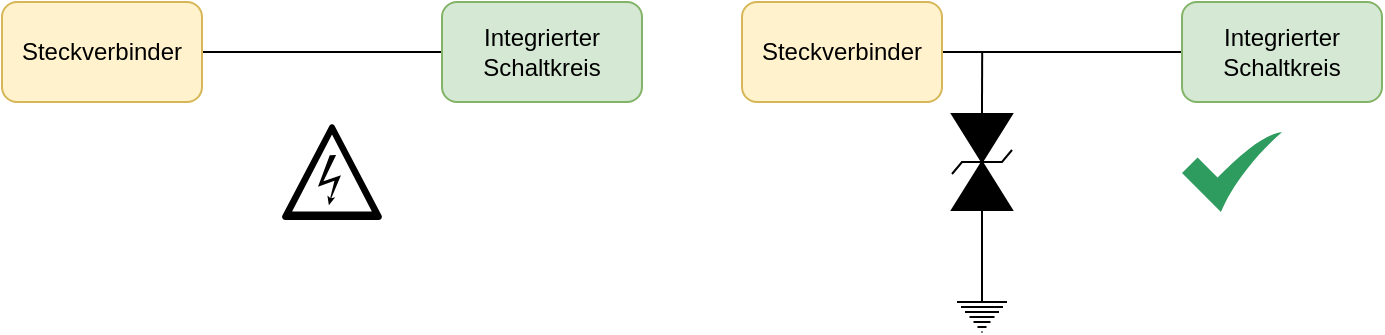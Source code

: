 <mxfile version="16.1.2" type="device"><diagram id="x8VeiBvoLtN68kTHDB-k" name="Page-1"><mxGraphModel dx="1088" dy="1011" grid="1" gridSize="10" guides="1" tooltips="1" connect="1" arrows="1" fold="1" page="1" pageScale="1" pageWidth="1169" pageHeight="827" math="0" shadow="0"><root><mxCell id="0"/><mxCell id="1" parent="0"/><mxCell id="4inLjxPPDdFxnOIXmur8-10" style="edgeStyle=orthogonalEdgeStyle;rounded=0;orthogonalLoop=1;jettySize=auto;html=1;exitX=1;exitY=0.5;exitDx=0;exitDy=0;entryX=0;entryY=0.5;entryDx=0;entryDy=0;endArrow=none;endFill=0;" parent="1" source="4inLjxPPDdFxnOIXmur8-2" target="4inLjxPPDdFxnOIXmur8-9" edge="1"><mxGeometry relative="1" as="geometry"/></mxCell><mxCell id="4inLjxPPDdFxnOIXmur8-2" value="Steckverbinder" style="rounded=1;whiteSpace=wrap;html=1;fillColor=#fff2cc;strokeColor=#d6b656;" parent="1" vertex="1"><mxGeometry x="40" y="40" width="100" height="50" as="geometry"/></mxCell><mxCell id="4inLjxPPDdFxnOIXmur8-9" value="Integrierter Schaltkreis" style="rounded=1;whiteSpace=wrap;html=1;fillColor=#d5e8d4;strokeColor=#82b366;" parent="1" vertex="1"><mxGeometry x="260" y="40" width="100" height="50" as="geometry"/></mxCell><mxCell id="4inLjxPPDdFxnOIXmur8-15" style="edgeStyle=orthogonalEdgeStyle;rounded=0;orthogonalLoop=1;jettySize=auto;html=1;exitX=1;exitY=0.5;exitDx=0;exitDy=0;exitPerimeter=0;endArrow=none;endFill=0;" parent="1" source="4inLjxPPDdFxnOIXmur8-11" edge="1"><mxGeometry relative="1" as="geometry"><mxPoint x="530.095" y="65" as="targetPoint"/></mxGeometry></mxCell><mxCell id="4inLjxPPDdFxnOIXmur8-19" style="edgeStyle=orthogonalEdgeStyle;rounded=0;orthogonalLoop=1;jettySize=auto;html=1;exitX=0;exitY=0.5;exitDx=0;exitDy=0;exitPerimeter=0;entryX=0.5;entryY=0;entryDx=0;entryDy=0;entryPerimeter=0;endArrow=none;endFill=0;" parent="1" source="4inLjxPPDdFxnOIXmur8-11" target="4inLjxPPDdFxnOIXmur8-18" edge="1"><mxGeometry relative="1" as="geometry"/></mxCell><mxCell id="4inLjxPPDdFxnOIXmur8-11" value="" style="pointerEvents=1;fillColor=strokeColor;verticalLabelPosition=bottom;shadow=0;dashed=0;align=center;html=1;verticalAlign=top;shape=mxgraph.electrical.diodes.transorb_2;rotation=-90;" parent="1" vertex="1"><mxGeometry x="500" y="105" width="60" height="30" as="geometry"/></mxCell><mxCell id="4inLjxPPDdFxnOIXmur8-12" style="edgeStyle=orthogonalEdgeStyle;rounded=0;orthogonalLoop=1;jettySize=auto;html=1;exitX=1;exitY=0.5;exitDx=0;exitDy=0;entryX=0;entryY=0.5;entryDx=0;entryDy=0;endArrow=none;endFill=0;" parent="1" source="4inLjxPPDdFxnOIXmur8-13" target="4inLjxPPDdFxnOIXmur8-14" edge="1"><mxGeometry relative="1" as="geometry"/></mxCell><mxCell id="4inLjxPPDdFxnOIXmur8-13" value="Steckverbinder" style="rounded=1;whiteSpace=wrap;html=1;fillColor=#fff2cc;strokeColor=#d6b656;" parent="1" vertex="1"><mxGeometry x="410" y="40" width="100" height="50" as="geometry"/></mxCell><mxCell id="4inLjxPPDdFxnOIXmur8-14" value="Integrierter Schaltkreis" style="rounded=1;whiteSpace=wrap;html=1;fillColor=#d5e8d4;strokeColor=#82b366;" parent="1" vertex="1"><mxGeometry x="630" y="40" width="100" height="50" as="geometry"/></mxCell><mxCell id="4inLjxPPDdFxnOIXmur8-18" value="" style="pointerEvents=1;verticalLabelPosition=bottom;shadow=0;dashed=0;align=center;html=1;verticalAlign=top;shape=mxgraph.electrical.signal_sources.protective_earth;" parent="1" vertex="1"><mxGeometry x="517.5" y="185" width="25" height="20" as="geometry"/></mxCell><mxCell id="4inLjxPPDdFxnOIXmur8-20" value="" style="sketch=0;html=1;aspect=fixed;strokeColor=none;shadow=0;align=center;verticalAlign=top;fillColor=#2D9C5E;shape=mxgraph.gcp2.check" parent="1" vertex="1"><mxGeometry x="630" y="105" width="50" height="40" as="geometry"/></mxCell><mxCell id="4inLjxPPDdFxnOIXmur8-22" value="" style="shape=mxgraph.signs.safety.high_voltage_3;html=1;pointerEvents=1;fillColor=#000000;strokeColor=none;verticalLabelPosition=bottom;verticalAlign=top;align=center;" parent="1" vertex="1"><mxGeometry x="180" y="101" width="50" height="48" as="geometry"/></mxCell></root></mxGraphModel></diagram></mxfile>